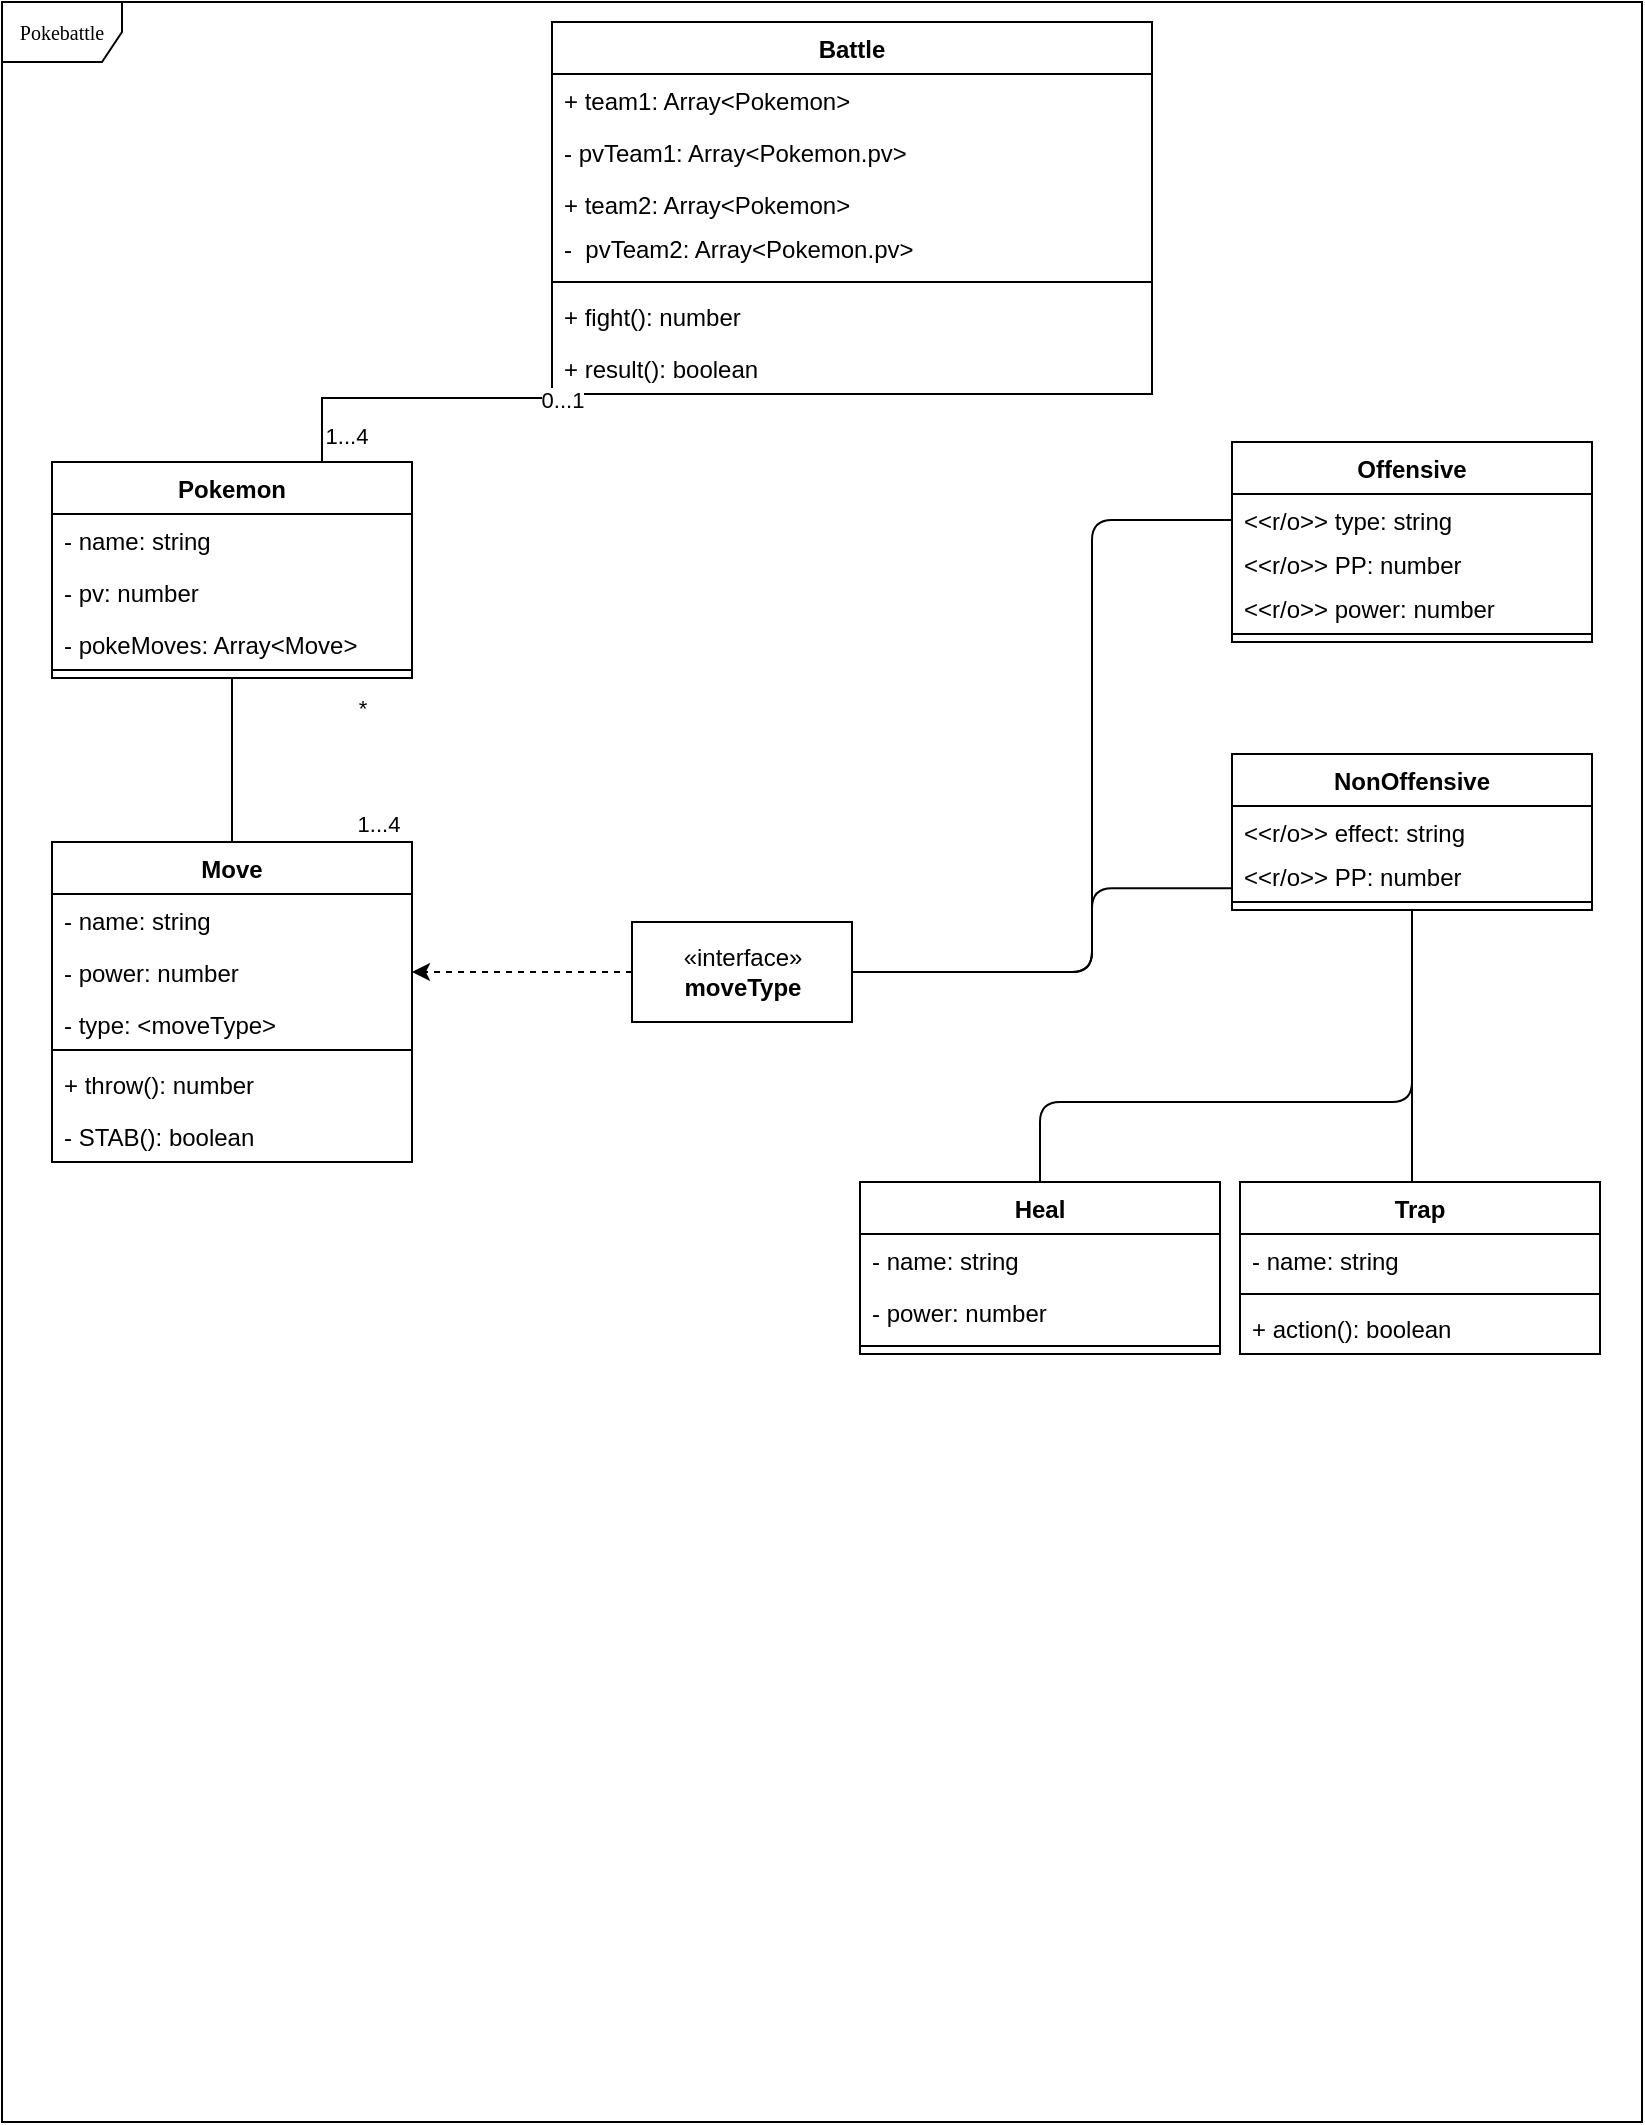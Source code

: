 <mxfile version="14.1.8" type="github">
  <diagram name="Page-1" id="c4acf3e9-155e-7222-9cf6-157b1a14988f">
    <mxGraphModel dx="1038" dy="600" grid="1" gridSize="10" guides="1" tooltips="1" connect="1" arrows="1" fold="1" page="1" pageScale="1" pageWidth="850" pageHeight="1100" background="#ffffff" math="0" shadow="0">
      <root>
        <mxCell id="0" />
        <mxCell id="1" parent="0" />
        <mxCell id="17acba5748e5396b-1" value="Pokebattle" style="shape=umlFrame;whiteSpace=wrap;html=1;rounded=0;shadow=0;comic=0;labelBackgroundColor=none;strokeWidth=1;fontFamily=Verdana;fontSize=10;align=center;" parent="1" vertex="1">
          <mxGeometry x="15" y="50" width="820" height="1060" as="geometry" />
        </mxCell>
        <mxCell id="5d2195bd80daf111-40" style="edgeStyle=orthogonalEdgeStyle;rounded=0;html=1;dashed=1;labelBackgroundColor=none;startFill=0;endArrow=open;endFill=0;endSize=10;fontFamily=Verdana;fontSize=10;" parent="1" source="17acba5748e5396b-2" edge="1">
          <mxGeometry relative="1" as="geometry">
            <Array as="points" />
            <mxPoint x="730" y="705" as="targetPoint" />
          </mxGeometry>
        </mxCell>
        <mxCell id="5d2195bd80daf111-41" style="edgeStyle=orthogonalEdgeStyle;rounded=0;html=1;dashed=1;labelBackgroundColor=none;startFill=0;endArrow=open;endFill=0;endSize=10;fontFamily=Verdana;fontSize=10;" parent="1" target="17acba5748e5396b-2" edge="1">
          <mxGeometry relative="1" as="geometry">
            <Array as="points" />
            <mxPoint x="730" y="470" as="sourcePoint" />
          </mxGeometry>
        </mxCell>
        <mxCell id="dd6TV4kuDhTPDW5ZI58E-9" value="Battle" style="swimlane;fontStyle=1;align=center;verticalAlign=top;childLayout=stackLayout;horizontal=1;startSize=26;horizontalStack=0;resizeParent=1;resizeParentMax=0;resizeLast=0;collapsible=1;marginBottom=0;" vertex="1" parent="1">
          <mxGeometry x="290" y="60" width="300" height="186" as="geometry" />
        </mxCell>
        <mxCell id="dd6TV4kuDhTPDW5ZI58E-15" value="+ team1: Array&lt;Pokemon&gt;" style="text;strokeColor=none;fillColor=none;align=left;verticalAlign=top;spacingLeft=4;spacingRight=4;overflow=hidden;rotatable=0;points=[[0,0.5],[1,0.5]];portConstraint=eastwest;" vertex="1" parent="dd6TV4kuDhTPDW5ZI58E-9">
          <mxGeometry y="26" width="300" height="26" as="geometry" />
        </mxCell>
        <mxCell id="dd6TV4kuDhTPDW5ZI58E-19" value="- pvTeam1: Array&lt;Pokemon.pv&gt;" style="text;strokeColor=none;fillColor=none;align=left;verticalAlign=top;spacingLeft=4;spacingRight=4;overflow=hidden;rotatable=0;points=[[0,0.5],[1,0.5]];portConstraint=eastwest;" vertex="1" parent="dd6TV4kuDhTPDW5ZI58E-9">
          <mxGeometry y="52" width="300" height="26" as="geometry" />
        </mxCell>
        <mxCell id="dd6TV4kuDhTPDW5ZI58E-16" value="+ team2: Array&lt;Pokemon&gt;" style="text;strokeColor=none;fillColor=none;align=left;verticalAlign=top;spacingLeft=4;spacingRight=4;overflow=hidden;rotatable=0;points=[[0,0.5],[1,0.5]];portConstraint=eastwest;" vertex="1" parent="dd6TV4kuDhTPDW5ZI58E-9">
          <mxGeometry y="78" width="300" height="22" as="geometry" />
        </mxCell>
        <mxCell id="dd6TV4kuDhTPDW5ZI58E-20" value="-  pvTeam2: Array&lt;Pokemon.pv&gt;" style="text;strokeColor=none;fillColor=none;align=left;verticalAlign=top;spacingLeft=4;spacingRight=4;overflow=hidden;rotatable=0;points=[[0,0.5],[1,0.5]];portConstraint=eastwest;" vertex="1" parent="dd6TV4kuDhTPDW5ZI58E-9">
          <mxGeometry y="100" width="300" height="26" as="geometry" />
        </mxCell>
        <mxCell id="dd6TV4kuDhTPDW5ZI58E-11" value="" style="line;strokeWidth=1;fillColor=none;align=left;verticalAlign=middle;spacingTop=-1;spacingLeft=3;spacingRight=3;rotatable=0;labelPosition=right;points=[];portConstraint=eastwest;" vertex="1" parent="dd6TV4kuDhTPDW5ZI58E-9">
          <mxGeometry y="126" width="300" height="8" as="geometry" />
        </mxCell>
        <mxCell id="dd6TV4kuDhTPDW5ZI58E-12" value="+ fight(): number" style="text;strokeColor=none;fillColor=none;align=left;verticalAlign=top;spacingLeft=4;spacingRight=4;overflow=hidden;rotatable=0;points=[[0,0.5],[1,0.5]];portConstraint=eastwest;" vertex="1" parent="dd6TV4kuDhTPDW5ZI58E-9">
          <mxGeometry y="134" width="300" height="26" as="geometry" />
        </mxCell>
        <mxCell id="dd6TV4kuDhTPDW5ZI58E-17" value="+ result(): boolean" style="text;strokeColor=none;fillColor=none;align=left;verticalAlign=top;spacingLeft=4;spacingRight=4;overflow=hidden;rotatable=0;points=[[0,0.5],[1,0.5]];portConstraint=eastwest;" vertex="1" parent="dd6TV4kuDhTPDW5ZI58E-9">
          <mxGeometry y="160" width="300" height="26" as="geometry" />
        </mxCell>
        <mxCell id="dd6TV4kuDhTPDW5ZI58E-30" style="edgeStyle=orthogonalEdgeStyle;rounded=0;orthogonalLoop=1;jettySize=auto;html=1;exitX=0.75;exitY=0;exitDx=0;exitDy=0;entryX=0.053;entryY=1.077;entryDx=0;entryDy=0;entryPerimeter=0;" edge="1" parent="1" source="dd6TV4kuDhTPDW5ZI58E-21" target="dd6TV4kuDhTPDW5ZI58E-17">
          <mxGeometry relative="1" as="geometry" />
        </mxCell>
        <mxCell id="dd6TV4kuDhTPDW5ZI58E-31" value="0...1" style="edgeLabel;html=1;align=center;verticalAlign=middle;resizable=0;points=[];" vertex="1" connectable="0" parent="dd6TV4kuDhTPDW5ZI58E-30">
          <mxGeometry x="0.867" y="-1" relative="1" as="geometry">
            <mxPoint as="offset" />
          </mxGeometry>
        </mxCell>
        <mxCell id="dd6TV4kuDhTPDW5ZI58E-21" value="Pokemon" style="swimlane;fontStyle=1;align=center;verticalAlign=top;childLayout=stackLayout;horizontal=1;startSize=26;horizontalStack=0;resizeParent=1;resizeParentMax=0;resizeLast=0;collapsible=1;marginBottom=0;" vertex="1" parent="1">
          <mxGeometry x="40" y="280" width="180" height="108" as="geometry" />
        </mxCell>
        <mxCell id="dd6TV4kuDhTPDW5ZI58E-22" value="- name: string" style="text;strokeColor=none;fillColor=none;align=left;verticalAlign=top;spacingLeft=4;spacingRight=4;overflow=hidden;rotatable=0;points=[[0,0.5],[1,0.5]];portConstraint=eastwest;" vertex="1" parent="dd6TV4kuDhTPDW5ZI58E-21">
          <mxGeometry y="26" width="180" height="26" as="geometry" />
        </mxCell>
        <mxCell id="dd6TV4kuDhTPDW5ZI58E-23" value="- pv: number" style="text;strokeColor=none;fillColor=none;align=left;verticalAlign=top;spacingLeft=4;spacingRight=4;overflow=hidden;rotatable=0;points=[[0,0.5],[1,0.5]];portConstraint=eastwest;" vertex="1" parent="dd6TV4kuDhTPDW5ZI58E-21">
          <mxGeometry y="52" width="180" height="26" as="geometry" />
        </mxCell>
        <mxCell id="dd6TV4kuDhTPDW5ZI58E-24" value="- pokeMoves: Array&lt;Move&gt;" style="text;strokeColor=none;fillColor=none;align=left;verticalAlign=top;spacingLeft=4;spacingRight=4;overflow=hidden;rotatable=0;points=[[0,0.5],[1,0.5]];portConstraint=eastwest;" vertex="1" parent="dd6TV4kuDhTPDW5ZI58E-21">
          <mxGeometry y="78" width="180" height="22" as="geometry" />
        </mxCell>
        <mxCell id="dd6TV4kuDhTPDW5ZI58E-26" value="" style="line;strokeWidth=1;fillColor=none;align=left;verticalAlign=middle;spacingTop=-1;spacingLeft=3;spacingRight=3;rotatable=0;labelPosition=right;points=[];portConstraint=eastwest;" vertex="1" parent="dd6TV4kuDhTPDW5ZI58E-21">
          <mxGeometry y="100" width="180" height="8" as="geometry" />
        </mxCell>
        <mxCell id="dd6TV4kuDhTPDW5ZI58E-32" value="1...4" style="edgeLabel;html=1;align=center;verticalAlign=middle;resizable=0;points=[];" vertex="1" connectable="0" parent="1">
          <mxGeometry x="189.997" y="270.002" as="geometry">
            <mxPoint x="-3" y="-3" as="offset" />
          </mxGeometry>
        </mxCell>
        <mxCell id="dd6TV4kuDhTPDW5ZI58E-33" value="Move" style="swimlane;fontStyle=1;align=center;verticalAlign=top;childLayout=stackLayout;horizontal=1;startSize=26;horizontalStack=0;resizeParent=1;resizeParentMax=0;resizeLast=0;collapsible=1;marginBottom=0;" vertex="1" parent="1">
          <mxGeometry x="40" y="470" width="180" height="160" as="geometry" />
        </mxCell>
        <mxCell id="dd6TV4kuDhTPDW5ZI58E-34" value="- name: string" style="text;strokeColor=none;fillColor=none;align=left;verticalAlign=top;spacingLeft=4;spacingRight=4;overflow=hidden;rotatable=0;points=[[0,0.5],[1,0.5]];portConstraint=eastwest;" vertex="1" parent="dd6TV4kuDhTPDW5ZI58E-33">
          <mxGeometry y="26" width="180" height="26" as="geometry" />
        </mxCell>
        <mxCell id="dd6TV4kuDhTPDW5ZI58E-35" value="- power: number" style="text;strokeColor=none;fillColor=none;align=left;verticalAlign=top;spacingLeft=4;spacingRight=4;overflow=hidden;rotatable=0;points=[[0,0.5],[1,0.5]];portConstraint=eastwest;" vertex="1" parent="dd6TV4kuDhTPDW5ZI58E-33">
          <mxGeometry y="52" width="180" height="26" as="geometry" />
        </mxCell>
        <mxCell id="dd6TV4kuDhTPDW5ZI58E-36" value="- type: &lt;moveType&gt;" style="text;strokeColor=none;fillColor=none;align=left;verticalAlign=top;spacingLeft=4;spacingRight=4;overflow=hidden;rotatable=0;points=[[0,0.5],[1,0.5]];portConstraint=eastwest;" vertex="1" parent="dd6TV4kuDhTPDW5ZI58E-33">
          <mxGeometry y="78" width="180" height="22" as="geometry" />
        </mxCell>
        <mxCell id="dd6TV4kuDhTPDW5ZI58E-37" value="" style="line;strokeWidth=1;fillColor=none;align=left;verticalAlign=middle;spacingTop=-1;spacingLeft=3;spacingRight=3;rotatable=0;labelPosition=right;points=[];portConstraint=eastwest;" vertex="1" parent="dd6TV4kuDhTPDW5ZI58E-33">
          <mxGeometry y="100" width="180" height="8" as="geometry" />
        </mxCell>
        <mxCell id="dd6TV4kuDhTPDW5ZI58E-39" value="+ throw(): number" style="text;strokeColor=none;fillColor=none;align=left;verticalAlign=top;spacingLeft=4;spacingRight=4;overflow=hidden;rotatable=0;points=[[0,0.5],[1,0.5]];portConstraint=eastwest;" vertex="1" parent="dd6TV4kuDhTPDW5ZI58E-33">
          <mxGeometry y="108" width="180" height="26" as="geometry" />
        </mxCell>
        <mxCell id="dd6TV4kuDhTPDW5ZI58E-78" value="- STAB(): boolean" style="text;strokeColor=none;fillColor=none;align=left;verticalAlign=top;spacingLeft=4;spacingRight=4;overflow=hidden;rotatable=0;points=[[0,0.5],[1,0.5]];portConstraint=eastwest;" vertex="1" parent="dd6TV4kuDhTPDW5ZI58E-33">
          <mxGeometry y="134" width="180" height="26" as="geometry" />
        </mxCell>
        <mxCell id="dd6TV4kuDhTPDW5ZI58E-49" value="" style="endArrow=none;html=1;exitX=0.5;exitY=0;exitDx=0;exitDy=0;entryX=0.5;entryY=1;entryDx=0;entryDy=0;" edge="1" parent="1" source="dd6TV4kuDhTPDW5ZI58E-33" target="dd6TV4kuDhTPDW5ZI58E-21">
          <mxGeometry width="50" height="50" relative="1" as="geometry">
            <mxPoint x="130" y="464" as="sourcePoint" />
            <mxPoint x="180" y="414" as="targetPoint" />
          </mxGeometry>
        </mxCell>
        <mxCell id="dd6TV4kuDhTPDW5ZI58E-50" value="1...4" style="edgeLabel;html=1;align=center;verticalAlign=middle;resizable=0;points=[];" vertex="1" connectable="0" parent="1">
          <mxGeometry x="209.997" y="460.002" as="geometry">
            <mxPoint x="-7" y="1" as="offset" />
          </mxGeometry>
        </mxCell>
        <mxCell id="dd6TV4kuDhTPDW5ZI58E-51" value="*" style="edgeLabel;html=1;align=center;verticalAlign=middle;resizable=0;points=[];" vertex="1" connectable="0" parent="1">
          <mxGeometry x="189.997" y="400.002" as="geometry">
            <mxPoint x="5" y="3" as="offset" />
          </mxGeometry>
        </mxCell>
        <mxCell id="dd6TV4kuDhTPDW5ZI58E-60" value="«interface»&lt;br&gt;&lt;b&gt;moveType&lt;/b&gt;" style="html=1;" vertex="1" parent="1">
          <mxGeometry x="330" y="510" width="110" height="50" as="geometry" />
        </mxCell>
        <mxCell id="dd6TV4kuDhTPDW5ZI58E-62" value="" style="endArrow=classic;html=1;exitX=0;exitY=0.5;exitDx=0;exitDy=0;dashed=1;" edge="1" parent="1" source="dd6TV4kuDhTPDW5ZI58E-60" target="dd6TV4kuDhTPDW5ZI58E-35">
          <mxGeometry width="50" height="50" relative="1" as="geometry">
            <mxPoint x="240" y="570" as="sourcePoint" />
            <mxPoint x="290" y="520" as="targetPoint" />
          </mxGeometry>
        </mxCell>
        <mxCell id="dd6TV4kuDhTPDW5ZI58E-64" value="" style="endArrow=none;html=1;edgeStyle=orthogonalEdgeStyle;exitX=0;exitY=0.5;exitDx=0;exitDy=0;entryX=1;entryY=0.5;entryDx=0;entryDy=0;" edge="1" parent="1" target="dd6TV4kuDhTPDW5ZI58E-60">
          <mxGeometry width="50" height="50" relative="1" as="geometry">
            <mxPoint x="630" y="309" as="sourcePoint" />
            <mxPoint x="380" y="560" as="targetPoint" />
            <Array as="points">
              <mxPoint x="560" y="309" />
              <mxPoint x="560" y="535" />
            </Array>
          </mxGeometry>
        </mxCell>
        <mxCell id="dd6TV4kuDhTPDW5ZI58E-65" value="Offensive" style="swimlane;fontStyle=1;align=center;verticalAlign=top;childLayout=stackLayout;horizontal=1;startSize=26;horizontalStack=0;resizeParent=1;resizeParentMax=0;resizeLast=0;collapsible=1;marginBottom=0;" vertex="1" parent="1">
          <mxGeometry x="630" y="270" width="180" height="100" as="geometry" />
        </mxCell>
        <mxCell id="dd6TV4kuDhTPDW5ZI58E-68" value="&lt;&lt;r/o&gt;&gt; type: string" style="text;strokeColor=none;fillColor=none;align=left;verticalAlign=top;spacingLeft=4;spacingRight=4;overflow=hidden;rotatable=0;points=[[0,0.5],[1,0.5]];portConstraint=eastwest;" vertex="1" parent="dd6TV4kuDhTPDW5ZI58E-65">
          <mxGeometry y="26" width="180" height="22" as="geometry" />
        </mxCell>
        <mxCell id="dd6TV4kuDhTPDW5ZI58E-79" value="&lt;&lt;r/o&gt;&gt; PP: number" style="text;strokeColor=none;fillColor=none;align=left;verticalAlign=top;spacingLeft=4;spacingRight=4;overflow=hidden;rotatable=0;points=[[0,0.5],[1,0.5]];portConstraint=eastwest;" vertex="1" parent="dd6TV4kuDhTPDW5ZI58E-65">
          <mxGeometry y="48" width="180" height="22" as="geometry" />
        </mxCell>
        <mxCell id="dd6TV4kuDhTPDW5ZI58E-80" value="&lt;&lt;r/o&gt;&gt; power: number" style="text;strokeColor=none;fillColor=none;align=left;verticalAlign=top;spacingLeft=4;spacingRight=4;overflow=hidden;rotatable=0;points=[[0,0.5],[1,0.5]];portConstraint=eastwest;" vertex="1" parent="dd6TV4kuDhTPDW5ZI58E-65">
          <mxGeometry y="70" width="180" height="22" as="geometry" />
        </mxCell>
        <mxCell id="dd6TV4kuDhTPDW5ZI58E-69" value="" style="line;strokeWidth=1;fillColor=none;align=left;verticalAlign=middle;spacingTop=-1;spacingLeft=3;spacingRight=3;rotatable=0;labelPosition=right;points=[];portConstraint=eastwest;" vertex="1" parent="dd6TV4kuDhTPDW5ZI58E-65">
          <mxGeometry y="92" width="180" height="8" as="geometry" />
        </mxCell>
        <mxCell id="dd6TV4kuDhTPDW5ZI58E-71" value="" style="endArrow=none;html=1;edgeStyle=orthogonalEdgeStyle;exitX=0.75;exitY=0.418;exitDx=0;exitDy=0;exitPerimeter=0;entryX=1;entryY=0.5;entryDx=0;entryDy=0;" edge="1" parent="1" source="17acba5748e5396b-1" target="dd6TV4kuDhTPDW5ZI58E-60">
          <mxGeometry width="50" height="50" relative="1" as="geometry">
            <mxPoint x="570" y="640" as="sourcePoint" />
            <mxPoint x="378" y="560" as="targetPoint" />
            <Array as="points">
              <mxPoint x="560" y="493" />
              <mxPoint x="560" y="535" />
              <mxPoint x="440" y="535" />
            </Array>
          </mxGeometry>
        </mxCell>
        <mxCell id="dd6TV4kuDhTPDW5ZI58E-72" value="NonOffensive" style="swimlane;fontStyle=1;align=center;verticalAlign=top;childLayout=stackLayout;horizontal=1;startSize=26;horizontalStack=0;resizeParent=1;resizeParentMax=0;resizeLast=0;collapsible=1;marginBottom=0;" vertex="1" parent="1">
          <mxGeometry x="630" y="426" width="180" height="78" as="geometry" />
        </mxCell>
        <mxCell id="dd6TV4kuDhTPDW5ZI58E-83" value="&lt;&lt;r/o&gt;&gt; effect: string" style="text;strokeColor=none;fillColor=none;align=left;verticalAlign=top;spacingLeft=4;spacingRight=4;overflow=hidden;rotatable=0;points=[[0,0.5],[1,0.5]];portConstraint=eastwest;" vertex="1" parent="dd6TV4kuDhTPDW5ZI58E-72">
          <mxGeometry y="26" width="180" height="22" as="geometry" />
        </mxCell>
        <mxCell id="dd6TV4kuDhTPDW5ZI58E-82" value="&lt;&lt;r/o&gt;&gt; PP: number" style="text;strokeColor=none;fillColor=none;align=left;verticalAlign=top;spacingLeft=4;spacingRight=4;overflow=hidden;rotatable=0;points=[[0,0.5],[1,0.5]];portConstraint=eastwest;" vertex="1" parent="dd6TV4kuDhTPDW5ZI58E-72">
          <mxGeometry y="48" width="180" height="22" as="geometry" />
        </mxCell>
        <mxCell id="dd6TV4kuDhTPDW5ZI58E-76" value="" style="line;strokeWidth=1;fillColor=none;align=left;verticalAlign=middle;spacingTop=-1;spacingLeft=3;spacingRight=3;rotatable=0;labelPosition=right;points=[];portConstraint=eastwest;" vertex="1" parent="dd6TV4kuDhTPDW5ZI58E-72">
          <mxGeometry y="70" width="180" height="8" as="geometry" />
        </mxCell>
        <mxCell id="dd6TV4kuDhTPDW5ZI58E-84" value="Heal" style="swimlane;fontStyle=1;align=center;verticalAlign=top;childLayout=stackLayout;horizontal=1;startSize=26;horizontalStack=0;resizeParent=1;resizeParentMax=0;resizeLast=0;collapsible=1;marginBottom=0;" vertex="1" parent="1">
          <mxGeometry x="444" y="640" width="180" height="86" as="geometry" />
        </mxCell>
        <mxCell id="dd6TV4kuDhTPDW5ZI58E-85" value="- name: string" style="text;strokeColor=none;fillColor=none;align=left;verticalAlign=top;spacingLeft=4;spacingRight=4;overflow=hidden;rotatable=0;points=[[0,0.5],[1,0.5]];portConstraint=eastwest;" vertex="1" parent="dd6TV4kuDhTPDW5ZI58E-84">
          <mxGeometry y="26" width="180" height="26" as="geometry" />
        </mxCell>
        <mxCell id="dd6TV4kuDhTPDW5ZI58E-86" value="- power: number" style="text;strokeColor=none;fillColor=none;align=left;verticalAlign=top;spacingLeft=4;spacingRight=4;overflow=hidden;rotatable=0;points=[[0,0.5],[1,0.5]];portConstraint=eastwest;" vertex="1" parent="dd6TV4kuDhTPDW5ZI58E-84">
          <mxGeometry y="52" width="180" height="26" as="geometry" />
        </mxCell>
        <mxCell id="dd6TV4kuDhTPDW5ZI58E-88" value="" style="line;strokeWidth=1;fillColor=none;align=left;verticalAlign=middle;spacingTop=-1;spacingLeft=3;spacingRight=3;rotatable=0;labelPosition=right;points=[];portConstraint=eastwest;" vertex="1" parent="dd6TV4kuDhTPDW5ZI58E-84">
          <mxGeometry y="78" width="180" height="8" as="geometry" />
        </mxCell>
        <mxCell id="dd6TV4kuDhTPDW5ZI58E-92" value="Trap" style="swimlane;fontStyle=1;align=center;verticalAlign=top;childLayout=stackLayout;horizontal=1;startSize=26;horizontalStack=0;resizeParent=1;resizeParentMax=0;resizeLast=0;collapsible=1;marginBottom=0;" vertex="1" parent="1">
          <mxGeometry x="634" y="640" width="180" height="86" as="geometry" />
        </mxCell>
        <mxCell id="dd6TV4kuDhTPDW5ZI58E-93" value="- name: string" style="text;strokeColor=none;fillColor=none;align=left;verticalAlign=top;spacingLeft=4;spacingRight=4;overflow=hidden;rotatable=0;points=[[0,0.5],[1,0.5]];portConstraint=eastwest;" vertex="1" parent="dd6TV4kuDhTPDW5ZI58E-92">
          <mxGeometry y="26" width="180" height="26" as="geometry" />
        </mxCell>
        <mxCell id="dd6TV4kuDhTPDW5ZI58E-96" value="" style="line;strokeWidth=1;fillColor=none;align=left;verticalAlign=middle;spacingTop=-1;spacingLeft=3;spacingRight=3;rotatable=0;labelPosition=right;points=[];portConstraint=eastwest;" vertex="1" parent="dd6TV4kuDhTPDW5ZI58E-92">
          <mxGeometry y="52" width="180" height="8" as="geometry" />
        </mxCell>
        <mxCell id="dd6TV4kuDhTPDW5ZI58E-97" value="+ action(): boolean" style="text;strokeColor=none;fillColor=none;align=left;verticalAlign=top;spacingLeft=4;spacingRight=4;overflow=hidden;rotatable=0;points=[[0,0.5],[1,0.5]];portConstraint=eastwest;" vertex="1" parent="dd6TV4kuDhTPDW5ZI58E-92">
          <mxGeometry y="60" width="180" height="26" as="geometry" />
        </mxCell>
        <mxCell id="dd6TV4kuDhTPDW5ZI58E-99" value="" style="endArrow=none;html=1;exitX=0.5;exitY=0;exitDx=0;exitDy=0;" edge="1" parent="1" source="dd6TV4kuDhTPDW5ZI58E-84">
          <mxGeometry width="50" height="50" relative="1" as="geometry">
            <mxPoint x="670" y="554" as="sourcePoint" />
            <mxPoint x="720" y="504" as="targetPoint" />
            <Array as="points">
              <mxPoint x="534" y="600" />
              <mxPoint x="720" y="600" />
            </Array>
          </mxGeometry>
        </mxCell>
        <mxCell id="dd6TV4kuDhTPDW5ZI58E-101" value="" style="endArrow=none;html=1;entryX=0.5;entryY=1;entryDx=0;entryDy=0;" edge="1" parent="1" target="dd6TV4kuDhTPDW5ZI58E-72">
          <mxGeometry width="50" height="50" relative="1" as="geometry">
            <mxPoint x="720" y="640" as="sourcePoint" />
            <mxPoint x="720" y="510" as="targetPoint" />
          </mxGeometry>
        </mxCell>
      </root>
    </mxGraphModel>
  </diagram>
</mxfile>
